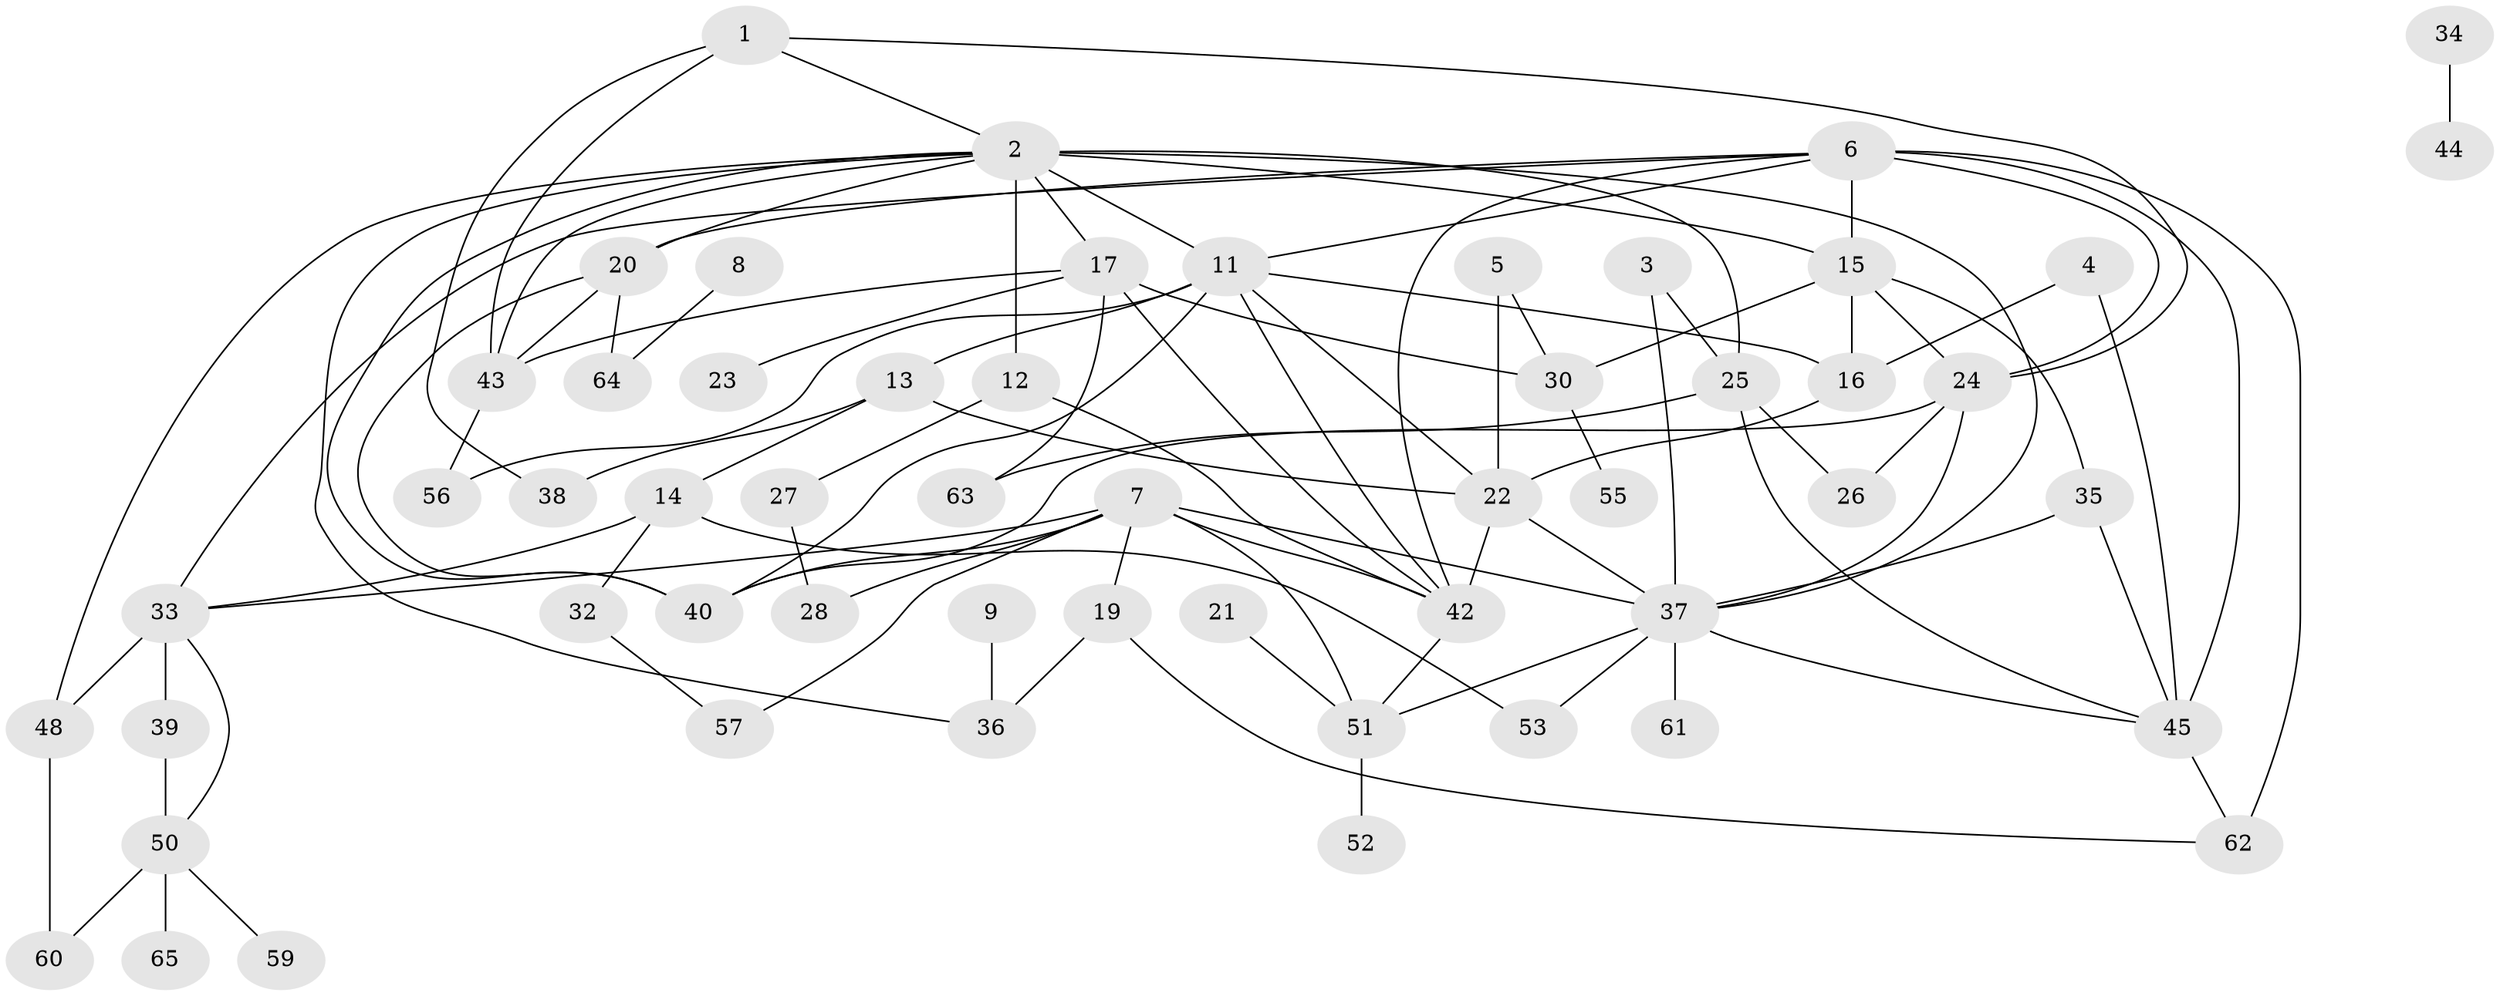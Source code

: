 // original degree distribution, {1: 0.16279069767441862, 7: 0.015503875968992248, 2: 0.2558139534883721, 4: 0.13178294573643412, 0: 0.07751937984496124, 3: 0.24806201550387597, 5: 0.08527131782945736, 6: 0.023255813953488372}
// Generated by graph-tools (version 1.1) at 2025/33/03/09/25 02:33:47]
// undirected, 55 vertices, 99 edges
graph export_dot {
graph [start="1"]
  node [color=gray90,style=filled];
  1;
  2;
  3;
  4;
  5;
  6;
  7;
  8;
  9;
  11;
  12;
  13;
  14;
  15;
  16;
  17;
  19;
  20;
  21;
  22;
  23;
  24;
  25;
  26;
  27;
  28;
  30;
  32;
  33;
  34;
  35;
  36;
  37;
  38;
  39;
  40;
  42;
  43;
  44;
  45;
  48;
  50;
  51;
  52;
  53;
  55;
  56;
  57;
  59;
  60;
  61;
  62;
  63;
  64;
  65;
  1 -- 2 [weight=1.0];
  1 -- 24 [weight=1.0];
  1 -- 38 [weight=1.0];
  1 -- 43 [weight=1.0];
  2 -- 11 [weight=2.0];
  2 -- 12 [weight=1.0];
  2 -- 15 [weight=1.0];
  2 -- 17 [weight=1.0];
  2 -- 20 [weight=1.0];
  2 -- 25 [weight=1.0];
  2 -- 36 [weight=1.0];
  2 -- 37 [weight=1.0];
  2 -- 40 [weight=1.0];
  2 -- 43 [weight=1.0];
  2 -- 48 [weight=1.0];
  3 -- 25 [weight=1.0];
  3 -- 37 [weight=1.0];
  4 -- 16 [weight=1.0];
  4 -- 45 [weight=3.0];
  5 -- 22 [weight=2.0];
  5 -- 30 [weight=1.0];
  6 -- 11 [weight=1.0];
  6 -- 15 [weight=2.0];
  6 -- 20 [weight=1.0];
  6 -- 24 [weight=1.0];
  6 -- 33 [weight=2.0];
  6 -- 42 [weight=1.0];
  6 -- 45 [weight=1.0];
  6 -- 62 [weight=2.0];
  7 -- 19 [weight=1.0];
  7 -- 28 [weight=1.0];
  7 -- 33 [weight=1.0];
  7 -- 37 [weight=1.0];
  7 -- 40 [weight=1.0];
  7 -- 42 [weight=1.0];
  7 -- 51 [weight=1.0];
  7 -- 57 [weight=1.0];
  8 -- 64 [weight=1.0];
  9 -- 36 [weight=1.0];
  11 -- 13 [weight=1.0];
  11 -- 16 [weight=1.0];
  11 -- 22 [weight=1.0];
  11 -- 40 [weight=1.0];
  11 -- 42 [weight=1.0];
  11 -- 56 [weight=1.0];
  12 -- 27 [weight=1.0];
  12 -- 42 [weight=1.0];
  13 -- 14 [weight=1.0];
  13 -- 22 [weight=1.0];
  13 -- 38 [weight=1.0];
  14 -- 32 [weight=1.0];
  14 -- 33 [weight=1.0];
  14 -- 53 [weight=1.0];
  15 -- 16 [weight=1.0];
  15 -- 24 [weight=2.0];
  15 -- 30 [weight=1.0];
  15 -- 35 [weight=1.0];
  16 -- 22 [weight=1.0];
  17 -- 23 [weight=1.0];
  17 -- 30 [weight=1.0];
  17 -- 42 [weight=1.0];
  17 -- 43 [weight=1.0];
  17 -- 63 [weight=1.0];
  19 -- 36 [weight=1.0];
  19 -- 62 [weight=1.0];
  20 -- 40 [weight=1.0];
  20 -- 43 [weight=1.0];
  20 -- 64 [weight=1.0];
  21 -- 51 [weight=1.0];
  22 -- 37 [weight=1.0];
  22 -- 42 [weight=1.0];
  24 -- 26 [weight=1.0];
  24 -- 37 [weight=1.0];
  24 -- 40 [weight=1.0];
  25 -- 26 [weight=1.0];
  25 -- 45 [weight=1.0];
  25 -- 63 [weight=1.0];
  27 -- 28 [weight=1.0];
  30 -- 55 [weight=1.0];
  32 -- 57 [weight=1.0];
  33 -- 39 [weight=2.0];
  33 -- 48 [weight=1.0];
  33 -- 50 [weight=1.0];
  34 -- 44 [weight=1.0];
  35 -- 37 [weight=1.0];
  35 -- 45 [weight=1.0];
  37 -- 45 [weight=1.0];
  37 -- 51 [weight=1.0];
  37 -- 53 [weight=1.0];
  37 -- 61 [weight=1.0];
  39 -- 50 [weight=1.0];
  42 -- 51 [weight=1.0];
  43 -- 56 [weight=1.0];
  45 -- 62 [weight=1.0];
  48 -- 60 [weight=1.0];
  50 -- 59 [weight=1.0];
  50 -- 60 [weight=1.0];
  50 -- 65 [weight=1.0];
  51 -- 52 [weight=1.0];
}

